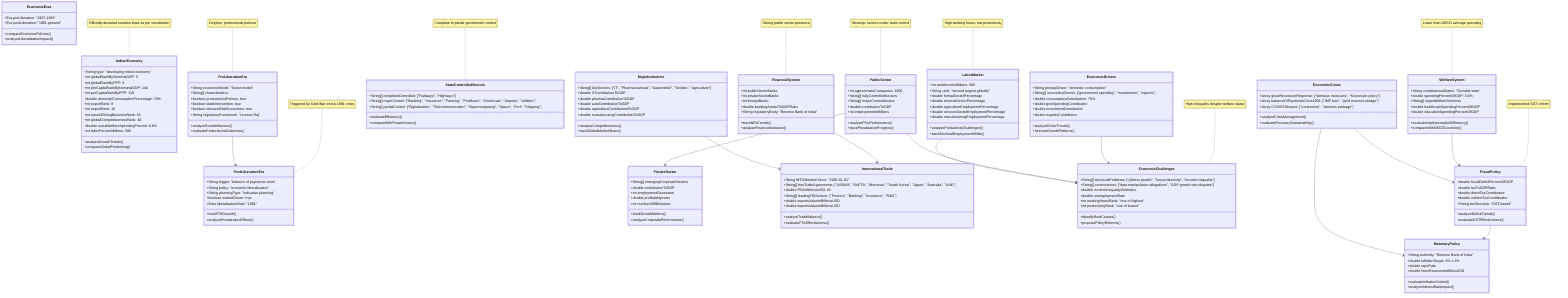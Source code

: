 classDiagram
class IndianEconomy {
        +String type: "developing mixed economy"
        +int globalRankByNominalGDP: 5
        +int globalRankByPPP: 3
        +int perCapitaRankByNominalGDP: 140
        +int perCapitaRankByPPP: 119
        +double domesticConsumptionPercentage: 70%
        +int exportRank: 8
        +int importRank: 10
        +int easeOfDoingBusinessRank: 63
        +int globalCompetitivenessRank: 40
        +double socialWelfareSpendingPercent: 8.6%
        +int laborForceInMillions: 586
        +analyzeGrowthTrends()
        +compareGlobalPositioning()
    }
note for IndianEconomy "Officially declared socialist state as per constitution"
class EconomicEras {
        +Era preLiberation: "1947-1991"
        +Era postLiberation: "1991-present"
        +compareEconomicPolicies()
        +analyzeLiberalizationImpact()
    }
class PreLiberationEra {
        +String economicModel: "Soviet model"
        +String[] characteristics
        +boolean protectionistPolicies: true
        +boolean stateIntervention: true
        +boolean demandSideEconomics: true
        +String regulatoryFramework: "Licence Raj"
        +analyzeSovietInfluence()
        +evaluateProtectionistOutcomes()
    }
note for PreLiberationEra "Dirigism, protectionist policies"
class PostLiberationEra {
        +String trigger: "balance of payments crisis"
        +String policy: "economic liberalization"
        +String planningType: "indicative planning"
        +boolean marketDriven: true
        +Date liberalizationStart: "1991"
        +trackFDIGrowth()
        +analyzePrivatizationEffects()
    }
PreLiberationEra --> PostLiberationEra
note for PostLiberationEra "Triggered by Cold War end & 1991 crisis"
class PublicSector {
        +int approximateCompanies: 1900
        +String[] fullyControlledSectors
        +String[] majorControlSectors
        +double contributionToGDP
        +int employmentInMillions
        +analyzePSUPerformance()
        +trackPrivatizationProgress()
    }
note for PublicSector "Strategic sectors under state control"
class StateControlledSectors {
        +String[] completelControlled: ["Railways", "Highways"]
        +String[] majorControl: ["Banking", "Insurance", "Farming", "Fertilizers", "Chemicals", "Airports", "Utilities"]
        +String[] partialControl: ["Digitalization", "Telecommunication", "Supercomputing", "Space", "Port", "Shipping"]
        +evaluateEfficiency()
        +compareWithPrivateSector()
    }
note for StateControlledSectors "Complete to partial government control"
class PrivateSector {
        +String[] emergingCorporateSectors
        +double contributionToGDP
        +int employmentGenerated
        +double profitabilityIndex
        +int numberOfBillionaires
        +trackGrowthMetrics()
        +analyzeCorporatePerformance()
    }
PublicSector --> PrivateSector
class EconomicDrivers {
        +String primaryDriver: "domestic consumption"
        +String[] secondaryDrivers: ["government spending", "investments", "exports"]
        +double consumptionContribution: 70%
        +double govtSpendingContribution
        +double investmentContribution
        +double exportsContribution
        +analyzeDriverTrends()
        +forecastGrowthPatterns()
    }
class InternationalTrade {
        +String WTOMemberSince: "1995-01-01"
        +String[] freeTradeAgreements: ["ASEAN", "SAFTA", "Mercosur", "South Korea", "Japan", "Australia", "UAE"]
        +double FDIInBillionsUSD: 82
        +String[] leadingFDISectors: ["Finance", "Banking", "Insurance", "R&D"]
        +double exportsValueInBillionsUSD
        +double importsValueInBillionsUSD
        +analyzeTradeBalance()
        +evaluateFTAEffectiveness()
    }
class EconomicChallenges {
        +String[] structuralProblems: ["jobless growth", "low productivity", "income inequality"]
        +String[] controversies: ["data manipulation allegations", "GDP growth rate disputes"]
        +double incomeInequalityGiniIndex
        +double unemploymentRate
        +int workingHoursRank: "one of highest"
        +int productivityRank: "one of lowest"
        +identifyRootCauses()
        +proposePolicyReforms()
    }
EconomicDrivers --> EconomicChallenges
PublicSector --> EconomicChallenges
note for EconomicChallenges "High inequality despite welfare status"
class LaborMarket {
        +int workforceInMillions: 586
        +String rank: "second largest globally"
        +double formalSectorPercentage
        +double informalSectorPercentage
        +double agricultureEmploymentPercentage
        +double servicesSectorEmploymentPercentage
        +double manufacturingEmploymentPercentage
        +analyzeProductivityChallenges()
        +trackSectoralEmploymentShifts()
    }
LaborMarket --> EconomicChallenges
note for LaborMarket "High working hours, low productivity"
class FinancialSystem {
        +int publicSectorBanks
        +int privateSectorBanks
        +int foreignBanks
        +double bankingAssetsToGDPRatio
        +String regulatoryBody: "Reserve Bank of India"
        +trackNPATrends()
        +analyzeFinancialInclusion()
    }
FinancialSystem --> InternationalTrade
note for FinancialSystem "Strong public sector presence"
class MajorIndustries {
        +String[] keySectors: ["IT", "Pharmaceuticals", "Automobile", "Textiles", "Agriculture"]
        +double ITContributionToGDP
        +double pharmaContributionToGDP
        +double autoContributionToGDP
        +double agricultureContributionToGDP
        +double manufacturingContributionToGDP
        +analyzeCompetitiveness()
        +trackGlobalMarketShare()
    }
MajorIndustries --> InternationalTrade
class WelfareSystem {
        +String constitutionalStatus: "Socialist state"
        +double spendingPercentOfGDP: 8.6%
        +String[] majorWelfareSchemes
        +double healthcareSpendingPercentOfGDP
        +double educationSpendingPercentOfGDP
        +evaluateImplementationEfficiency()
        +compareWithOECDCountries()
    }
note for WelfareSystem "Lower than OECD average spending"
class FiscalPolicy {
        +double fiscalDeficitPercentOfGDP
        +double taxToGDPRatio
        +double directTaxContribution
        +double indirectTaxContribution
        +String taxStructure: "GST-based"
        +analyzeDeficitTrends()
        +evaluateGSTEffectiveness()
    }
WelfareSystem --> FiscalPolicy
note for FiscalPolicy "Implemented GST reform"
class MonetaryPolicy {
        +String authority: "Reserve Bank of India"
        +double inflationTarget: 4% ± 2%
        +double repoRate
        +double forexReservesInBillionUSD
        +evaluateInflationControl()
        +analyzeInterestRateImpact()
    }
FiscalPolicy --> MonetaryPolicy
class EconomicCrises {
        +Array greatRecessionResponse: ["stimulus measures", "Keynesian policy"]
        +Array balanceOfPaymentsCrisis1991: ["IMF loan", "gold reserves pledge"]
        +Array COVID19Impact: ["contraction", "stimulus package"]
        +analyzeCrisisManagement()
        +evaluateRecoverySustainability()
    }
EconomicCrises --> FiscalPolicy
EconomicCrises --> MonetaryPolicy
